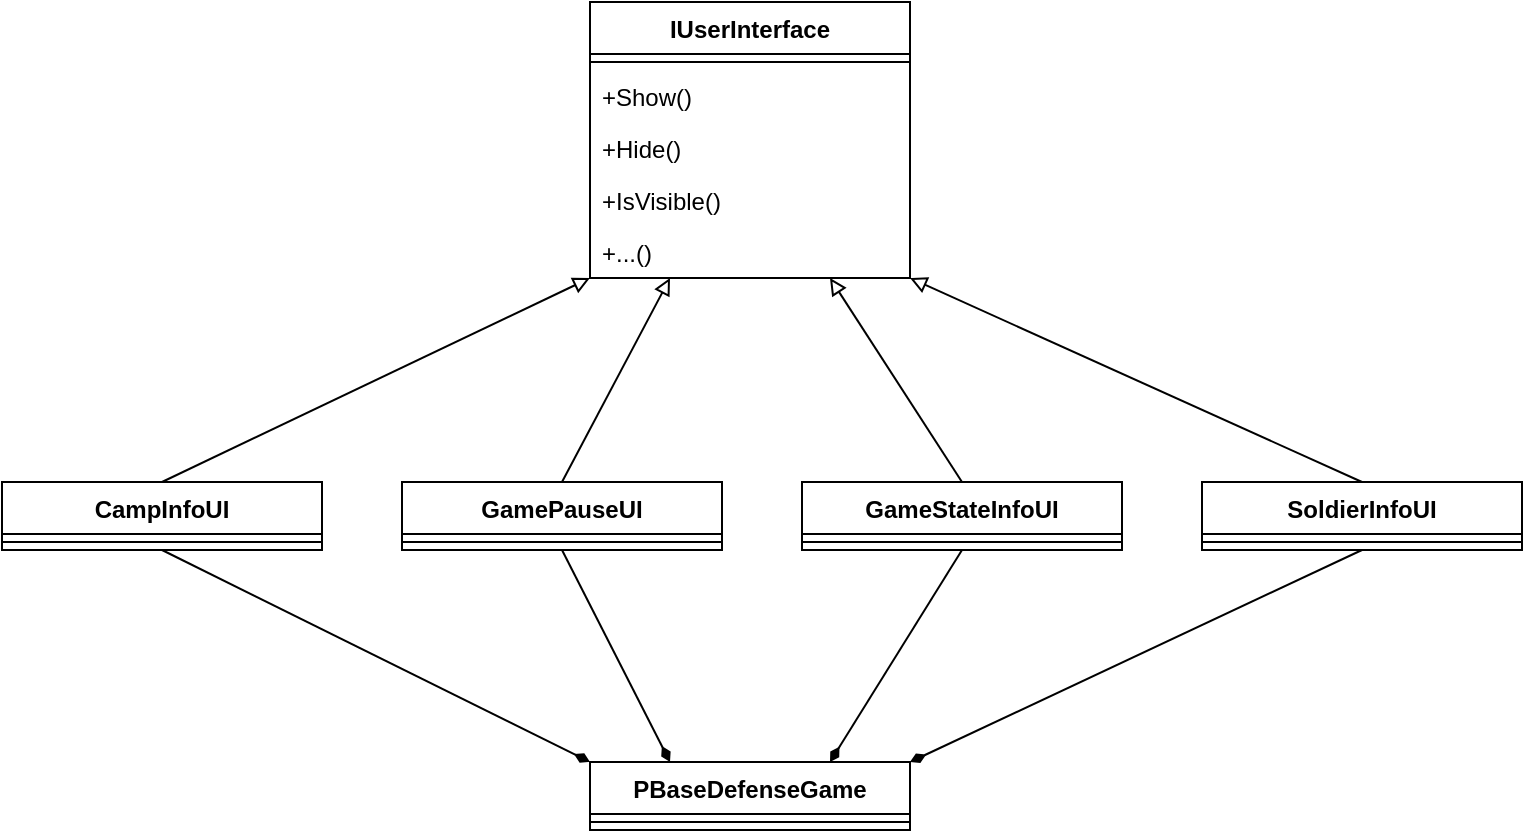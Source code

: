<mxfile version="22.1.11" type="device">
  <diagram name="第 1 页" id="jdDSJHYeATOH8R4ccr7q">
    <mxGraphModel dx="1098" dy="828" grid="1" gridSize="10" guides="1" tooltips="1" connect="1" arrows="1" fold="1" page="1" pageScale="1" pageWidth="827" pageHeight="1169" math="0" shadow="0">
      <root>
        <mxCell id="0" />
        <mxCell id="1" parent="0" />
        <mxCell id="CkDnTWFcy2QstvCjm0AF-1" value="IUserInterface" style="swimlane;fontStyle=1;align=center;verticalAlign=top;childLayout=stackLayout;horizontal=1;startSize=26;horizontalStack=0;resizeParent=1;resizeParentMax=0;resizeLast=0;collapsible=1;marginBottom=0;whiteSpace=wrap;html=1;" vertex="1" parent="1">
          <mxGeometry x="334" y="200" width="160" height="138" as="geometry">
            <mxRectangle x="334" y="200" width="120" height="30" as="alternateBounds" />
          </mxGeometry>
        </mxCell>
        <mxCell id="CkDnTWFcy2QstvCjm0AF-3" value="" style="line;strokeWidth=1;fillColor=none;align=left;verticalAlign=middle;spacingTop=-1;spacingLeft=3;spacingRight=3;rotatable=0;labelPosition=right;points=[];portConstraint=eastwest;strokeColor=inherit;" vertex="1" parent="CkDnTWFcy2QstvCjm0AF-1">
          <mxGeometry y="26" width="160" height="8" as="geometry" />
        </mxCell>
        <mxCell id="CkDnTWFcy2QstvCjm0AF-4" value="+Show()" style="text;strokeColor=none;fillColor=none;align=left;verticalAlign=top;spacingLeft=4;spacingRight=4;overflow=hidden;rotatable=0;points=[[0,0.5],[1,0.5]];portConstraint=eastwest;whiteSpace=wrap;html=1;" vertex="1" parent="CkDnTWFcy2QstvCjm0AF-1">
          <mxGeometry y="34" width="160" height="26" as="geometry" />
        </mxCell>
        <mxCell id="CkDnTWFcy2QstvCjm0AF-5" value="+Hide()" style="text;strokeColor=none;fillColor=none;align=left;verticalAlign=top;spacingLeft=4;spacingRight=4;overflow=hidden;rotatable=0;points=[[0,0.5],[1,0.5]];portConstraint=eastwest;whiteSpace=wrap;html=1;" vertex="1" parent="CkDnTWFcy2QstvCjm0AF-1">
          <mxGeometry y="60" width="160" height="26" as="geometry" />
        </mxCell>
        <mxCell id="CkDnTWFcy2QstvCjm0AF-6" value="+IsVisible()" style="text;strokeColor=none;fillColor=none;align=left;verticalAlign=top;spacingLeft=4;spacingRight=4;overflow=hidden;rotatable=0;points=[[0,0.5],[1,0.5]];portConstraint=eastwest;whiteSpace=wrap;html=1;" vertex="1" parent="CkDnTWFcy2QstvCjm0AF-1">
          <mxGeometry y="86" width="160" height="26" as="geometry" />
        </mxCell>
        <mxCell id="CkDnTWFcy2QstvCjm0AF-7" value="+...()" style="text;strokeColor=none;fillColor=none;align=left;verticalAlign=top;spacingLeft=4;spacingRight=4;overflow=hidden;rotatable=0;points=[[0,0.5],[1,0.5]];portConstraint=eastwest;whiteSpace=wrap;html=1;" vertex="1" parent="CkDnTWFcy2QstvCjm0AF-1">
          <mxGeometry y="112" width="160" height="26" as="geometry" />
        </mxCell>
        <mxCell id="CkDnTWFcy2QstvCjm0AF-24" style="edgeStyle=none;rounded=0;orthogonalLoop=1;jettySize=auto;html=1;exitX=0.5;exitY=1;exitDx=0;exitDy=0;entryX=0.25;entryY=0;entryDx=0;entryDy=0;endArrow=diamondThin;endFill=1;" edge="1" parent="1" source="CkDnTWFcy2QstvCjm0AF-8" target="CkDnTWFcy2QstvCjm0AF-18">
          <mxGeometry relative="1" as="geometry" />
        </mxCell>
        <mxCell id="CkDnTWFcy2QstvCjm0AF-33" style="edgeStyle=none;rounded=0;orthogonalLoop=1;jettySize=auto;html=1;exitX=0.5;exitY=0;exitDx=0;exitDy=0;entryX=0.25;entryY=1;entryDx=0;entryDy=0;endArrow=block;endFill=0;" edge="1" parent="1" source="CkDnTWFcy2QstvCjm0AF-8" target="CkDnTWFcy2QstvCjm0AF-1">
          <mxGeometry relative="1" as="geometry" />
        </mxCell>
        <mxCell id="CkDnTWFcy2QstvCjm0AF-8" value="GamePauseUI" style="swimlane;fontStyle=1;align=center;verticalAlign=top;childLayout=stackLayout;horizontal=1;startSize=26;horizontalStack=0;resizeParent=1;resizeParentMax=0;resizeLast=0;collapsible=1;marginBottom=0;whiteSpace=wrap;html=1;" vertex="1" parent="1">
          <mxGeometry x="240" y="440" width="160" height="34" as="geometry" />
        </mxCell>
        <mxCell id="CkDnTWFcy2QstvCjm0AF-10" value="" style="line;strokeWidth=1;fillColor=none;align=left;verticalAlign=middle;spacingTop=-1;spacingLeft=3;spacingRight=3;rotatable=0;labelPosition=right;points=[];portConstraint=eastwest;strokeColor=inherit;" vertex="1" parent="CkDnTWFcy2QstvCjm0AF-8">
          <mxGeometry y="26" width="160" height="8" as="geometry" />
        </mxCell>
        <mxCell id="CkDnTWFcy2QstvCjm0AF-23" style="edgeStyle=none;rounded=0;orthogonalLoop=1;jettySize=auto;html=1;exitX=0.5;exitY=1;exitDx=0;exitDy=0;entryX=0.75;entryY=0;entryDx=0;entryDy=0;endArrow=diamondThin;endFill=1;" edge="1" parent="1" source="CkDnTWFcy2QstvCjm0AF-12" target="CkDnTWFcy2QstvCjm0AF-18">
          <mxGeometry relative="1" as="geometry" />
        </mxCell>
        <mxCell id="CkDnTWFcy2QstvCjm0AF-32" style="edgeStyle=none;rounded=0;orthogonalLoop=1;jettySize=auto;html=1;exitX=0.5;exitY=0;exitDx=0;exitDy=0;entryX=0.75;entryY=1;entryDx=0;entryDy=0;endArrow=block;endFill=0;" edge="1" parent="1" source="CkDnTWFcy2QstvCjm0AF-12" target="CkDnTWFcy2QstvCjm0AF-1">
          <mxGeometry relative="1" as="geometry" />
        </mxCell>
        <mxCell id="CkDnTWFcy2QstvCjm0AF-12" value="GameStateInfoUI" style="swimlane;fontStyle=1;align=center;verticalAlign=top;childLayout=stackLayout;horizontal=1;startSize=26;horizontalStack=0;resizeParent=1;resizeParentMax=0;resizeLast=0;collapsible=1;marginBottom=0;whiteSpace=wrap;html=1;" vertex="1" parent="1">
          <mxGeometry x="440" y="440" width="160" height="34" as="geometry" />
        </mxCell>
        <mxCell id="CkDnTWFcy2QstvCjm0AF-13" value="" style="line;strokeWidth=1;fillColor=none;align=left;verticalAlign=middle;spacingTop=-1;spacingLeft=3;spacingRight=3;rotatable=0;labelPosition=right;points=[];portConstraint=eastwest;strokeColor=inherit;" vertex="1" parent="CkDnTWFcy2QstvCjm0AF-12">
          <mxGeometry y="26" width="160" height="8" as="geometry" />
        </mxCell>
        <mxCell id="CkDnTWFcy2QstvCjm0AF-22" style="edgeStyle=none;rounded=0;orthogonalLoop=1;jettySize=auto;html=1;exitX=0.5;exitY=1;exitDx=0;exitDy=0;entryX=1;entryY=0;entryDx=0;entryDy=0;endArrow=diamondThin;endFill=1;" edge="1" parent="1" source="CkDnTWFcy2QstvCjm0AF-14" target="CkDnTWFcy2QstvCjm0AF-18">
          <mxGeometry relative="1" as="geometry" />
        </mxCell>
        <mxCell id="CkDnTWFcy2QstvCjm0AF-31" style="edgeStyle=none;rounded=0;orthogonalLoop=1;jettySize=auto;html=1;exitX=0.5;exitY=0;exitDx=0;exitDy=0;entryX=1;entryY=1;entryDx=0;entryDy=0;endArrow=block;endFill=0;" edge="1" parent="1" source="CkDnTWFcy2QstvCjm0AF-14" target="CkDnTWFcy2QstvCjm0AF-1">
          <mxGeometry relative="1" as="geometry" />
        </mxCell>
        <mxCell id="CkDnTWFcy2QstvCjm0AF-14" value="SoldierInfoUI" style="swimlane;fontStyle=1;align=center;verticalAlign=top;childLayout=stackLayout;horizontal=1;startSize=26;horizontalStack=0;resizeParent=1;resizeParentMax=0;resizeLast=0;collapsible=1;marginBottom=0;whiteSpace=wrap;html=1;" vertex="1" parent="1">
          <mxGeometry x="640" y="440" width="160" height="34" as="geometry" />
        </mxCell>
        <mxCell id="CkDnTWFcy2QstvCjm0AF-15" value="" style="line;strokeWidth=1;fillColor=none;align=left;verticalAlign=middle;spacingTop=-1;spacingLeft=3;spacingRight=3;rotatable=0;labelPosition=right;points=[];portConstraint=eastwest;strokeColor=inherit;" vertex="1" parent="CkDnTWFcy2QstvCjm0AF-14">
          <mxGeometry y="26" width="160" height="8" as="geometry" />
        </mxCell>
        <mxCell id="CkDnTWFcy2QstvCjm0AF-21" style="edgeStyle=none;rounded=0;orthogonalLoop=1;jettySize=auto;html=1;exitX=0.5;exitY=1;exitDx=0;exitDy=0;entryX=0;entryY=0;entryDx=0;entryDy=0;endArrow=diamondThin;endFill=1;" edge="1" parent="1" source="CkDnTWFcy2QstvCjm0AF-16" target="CkDnTWFcy2QstvCjm0AF-18">
          <mxGeometry relative="1" as="geometry" />
        </mxCell>
        <mxCell id="CkDnTWFcy2QstvCjm0AF-30" style="edgeStyle=none;rounded=0;orthogonalLoop=1;jettySize=auto;html=1;exitX=0.5;exitY=0;exitDx=0;exitDy=0;entryX=0;entryY=1;entryDx=0;entryDy=0;endArrow=block;endFill=0;" edge="1" parent="1" source="CkDnTWFcy2QstvCjm0AF-16" target="CkDnTWFcy2QstvCjm0AF-1">
          <mxGeometry relative="1" as="geometry" />
        </mxCell>
        <mxCell id="CkDnTWFcy2QstvCjm0AF-16" value="CampInfoUI" style="swimlane;fontStyle=1;align=center;verticalAlign=top;childLayout=stackLayout;horizontal=1;startSize=26;horizontalStack=0;resizeParent=1;resizeParentMax=0;resizeLast=0;collapsible=1;marginBottom=0;whiteSpace=wrap;html=1;" vertex="1" parent="1">
          <mxGeometry x="40" y="440" width="160" height="34" as="geometry" />
        </mxCell>
        <mxCell id="CkDnTWFcy2QstvCjm0AF-17" value="" style="line;strokeWidth=1;fillColor=none;align=left;verticalAlign=middle;spacingTop=-1;spacingLeft=3;spacingRight=3;rotatable=0;labelPosition=right;points=[];portConstraint=eastwest;strokeColor=inherit;" vertex="1" parent="CkDnTWFcy2QstvCjm0AF-16">
          <mxGeometry y="26" width="160" height="8" as="geometry" />
        </mxCell>
        <mxCell id="CkDnTWFcy2QstvCjm0AF-18" value="PBaseDefenseGame" style="swimlane;fontStyle=1;align=center;verticalAlign=top;childLayout=stackLayout;horizontal=1;startSize=26;horizontalStack=0;resizeParent=1;resizeParentMax=0;resizeLast=0;collapsible=1;marginBottom=0;whiteSpace=wrap;html=1;" vertex="1" parent="1">
          <mxGeometry x="334" y="580" width="160" height="34" as="geometry" />
        </mxCell>
        <mxCell id="CkDnTWFcy2QstvCjm0AF-19" value="" style="line;strokeWidth=1;fillColor=none;align=left;verticalAlign=middle;spacingTop=-1;spacingLeft=3;spacingRight=3;rotatable=0;labelPosition=right;points=[];portConstraint=eastwest;strokeColor=inherit;" vertex="1" parent="CkDnTWFcy2QstvCjm0AF-18">
          <mxGeometry y="26" width="160" height="8" as="geometry" />
        </mxCell>
      </root>
    </mxGraphModel>
  </diagram>
</mxfile>
